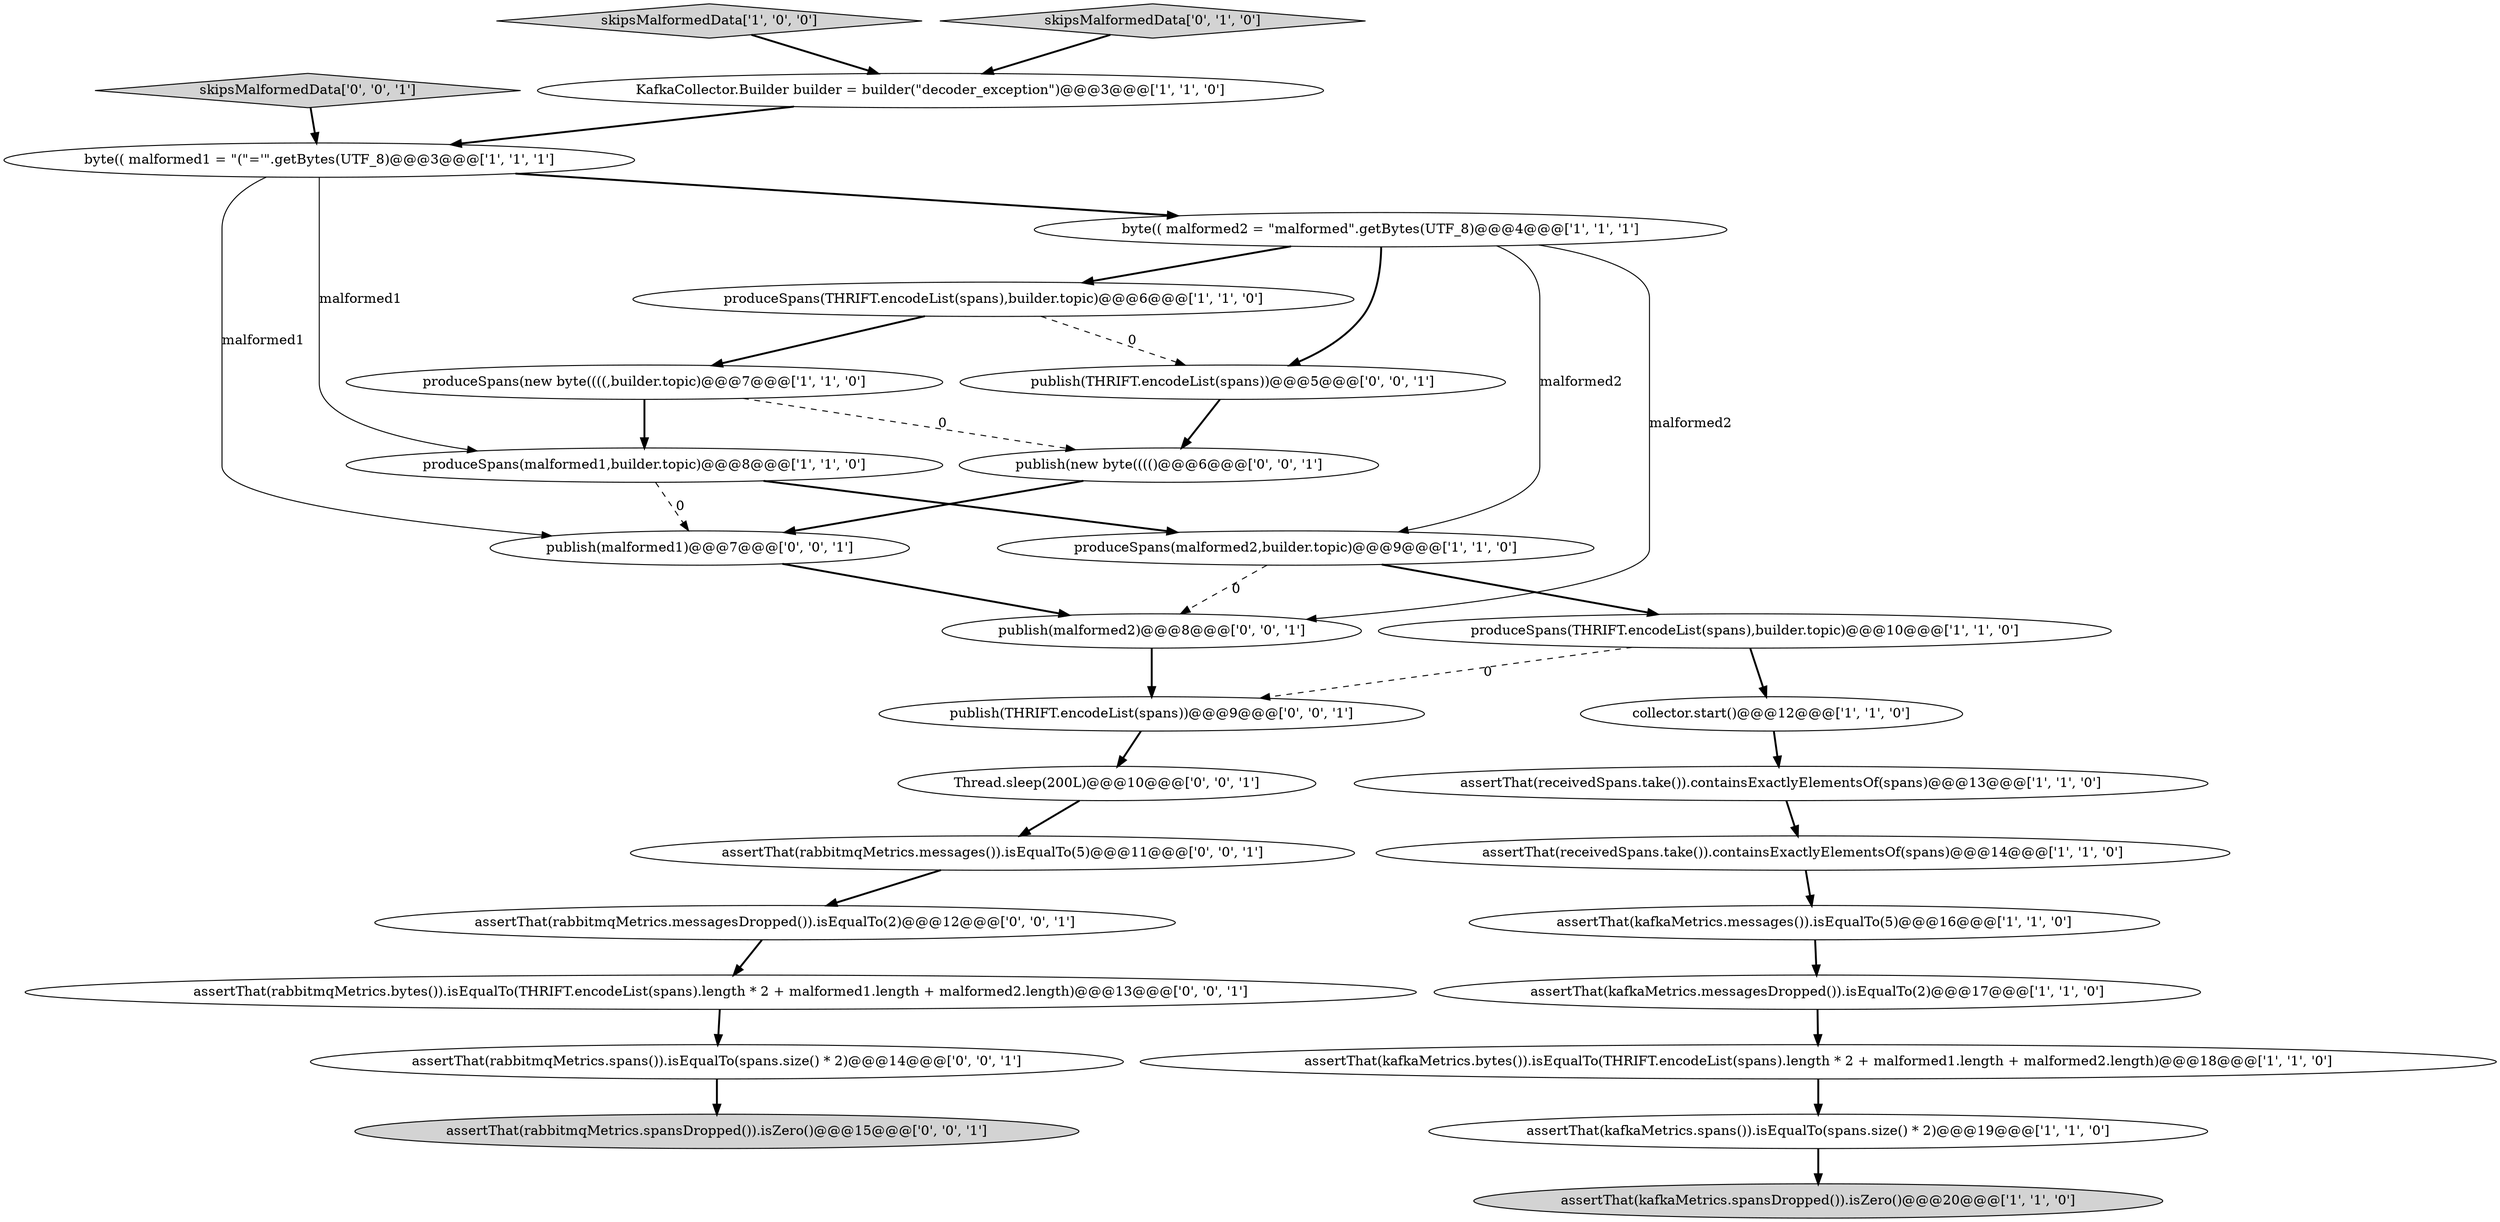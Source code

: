 digraph {
6 [style = filled, label = "byte(( malformed1 = \"(\"='\".getBytes(UTF_8)@@@3@@@['1', '1', '1']", fillcolor = white, shape = ellipse image = "AAA0AAABBB1BBB"];
22 [style = filled, label = "assertThat(rabbitmqMetrics.messagesDropped()).isEqualTo(2)@@@12@@@['0', '0', '1']", fillcolor = white, shape = ellipse image = "AAA0AAABBB3BBB"];
27 [style = filled, label = "assertThat(rabbitmqMetrics.bytes()).isEqualTo(THRIFT.encodeList(spans).length * 2 + malformed1.length + malformed2.length)@@@13@@@['0', '0', '1']", fillcolor = white, shape = ellipse image = "AAA0AAABBB3BBB"];
24 [style = filled, label = "publish(THRIFT.encodeList(spans))@@@9@@@['0', '0', '1']", fillcolor = white, shape = ellipse image = "AAA0AAABBB3BBB"];
8 [style = filled, label = "assertThat(receivedSpans.take()).containsExactlyElementsOf(spans)@@@14@@@['1', '1', '0']", fillcolor = white, shape = ellipse image = "AAA0AAABBB1BBB"];
11 [style = filled, label = "produceSpans(new byte((((,builder.topic)@@@7@@@['1', '1', '0']", fillcolor = white, shape = ellipse image = "AAA0AAABBB1BBB"];
21 [style = filled, label = "skipsMalformedData['0', '0', '1']", fillcolor = lightgray, shape = diamond image = "AAA0AAABBB3BBB"];
18 [style = filled, label = "publish(malformed2)@@@8@@@['0', '0', '1']", fillcolor = white, shape = ellipse image = "AAA0AAABBB3BBB"];
19 [style = filled, label = "publish(malformed1)@@@7@@@['0', '0', '1']", fillcolor = white, shape = ellipse image = "AAA0AAABBB3BBB"];
10 [style = filled, label = "assertThat(kafkaMetrics.messages()).isEqualTo(5)@@@16@@@['1', '1', '0']", fillcolor = white, shape = ellipse image = "AAA0AAABBB1BBB"];
29 [style = filled, label = "assertThat(rabbitmqMetrics.messages()).isEqualTo(5)@@@11@@@['0', '0', '1']", fillcolor = white, shape = ellipse image = "AAA0AAABBB3BBB"];
5 [style = filled, label = "assertThat(kafkaMetrics.spans()).isEqualTo(spans.size() * 2)@@@19@@@['1', '1', '0']", fillcolor = white, shape = ellipse image = "AAA0AAABBB1BBB"];
9 [style = filled, label = "produceSpans(malformed2,builder.topic)@@@9@@@['1', '1', '0']", fillcolor = white, shape = ellipse image = "AAA0AAABBB1BBB"];
28 [style = filled, label = "assertThat(rabbitmqMetrics.spansDropped()).isZero()@@@15@@@['0', '0', '1']", fillcolor = lightgray, shape = ellipse image = "AAA0AAABBB3BBB"];
14 [style = filled, label = "assertThat(kafkaMetrics.bytes()).isEqualTo(THRIFT.encodeList(spans).length * 2 + malformed1.length + malformed2.length)@@@18@@@['1', '1', '0']", fillcolor = white, shape = ellipse image = "AAA0AAABBB1BBB"];
0 [style = filled, label = "produceSpans(THRIFT.encodeList(spans),builder.topic)@@@6@@@['1', '1', '0']", fillcolor = white, shape = ellipse image = "AAA0AAABBB1BBB"];
25 [style = filled, label = "assertThat(rabbitmqMetrics.spans()).isEqualTo(spans.size() * 2)@@@14@@@['0', '0', '1']", fillcolor = white, shape = ellipse image = "AAA0AAABBB3BBB"];
4 [style = filled, label = "produceSpans(malformed1,builder.topic)@@@8@@@['1', '1', '0']", fillcolor = white, shape = ellipse image = "AAA0AAABBB1BBB"];
16 [style = filled, label = "skipsMalformedData['1', '0', '0']", fillcolor = lightgray, shape = diamond image = "AAA0AAABBB1BBB"];
17 [style = filled, label = "skipsMalformedData['0', '1', '0']", fillcolor = lightgray, shape = diamond image = "AAA0AAABBB2BBB"];
23 [style = filled, label = "Thread.sleep(200L)@@@10@@@['0', '0', '1']", fillcolor = white, shape = ellipse image = "AAA0AAABBB3BBB"];
12 [style = filled, label = "assertThat(kafkaMetrics.messagesDropped()).isEqualTo(2)@@@17@@@['1', '1', '0']", fillcolor = white, shape = ellipse image = "AAA0AAABBB1BBB"];
1 [style = filled, label = "produceSpans(THRIFT.encodeList(spans),builder.topic)@@@10@@@['1', '1', '0']", fillcolor = white, shape = ellipse image = "AAA0AAABBB1BBB"];
26 [style = filled, label = "publish(new byte(((()@@@6@@@['0', '0', '1']", fillcolor = white, shape = ellipse image = "AAA0AAABBB3BBB"];
20 [style = filled, label = "publish(THRIFT.encodeList(spans))@@@5@@@['0', '0', '1']", fillcolor = white, shape = ellipse image = "AAA0AAABBB3BBB"];
2 [style = filled, label = "assertThat(receivedSpans.take()).containsExactlyElementsOf(spans)@@@13@@@['1', '1', '0']", fillcolor = white, shape = ellipse image = "AAA0AAABBB1BBB"];
3 [style = filled, label = "KafkaCollector.Builder builder = builder(\"decoder_exception\")@@@3@@@['1', '1', '0']", fillcolor = white, shape = ellipse image = "AAA0AAABBB1BBB"];
15 [style = filled, label = "byte(( malformed2 = \"malformed\".getBytes(UTF_8)@@@4@@@['1', '1', '1']", fillcolor = white, shape = ellipse image = "AAA0AAABBB1BBB"];
7 [style = filled, label = "collector.start()@@@12@@@['1', '1', '0']", fillcolor = white, shape = ellipse image = "AAA0AAABBB1BBB"];
13 [style = filled, label = "assertThat(kafkaMetrics.spansDropped()).isZero()@@@20@@@['1', '1', '0']", fillcolor = lightgray, shape = ellipse image = "AAA0AAABBB1BBB"];
14->5 [style = bold, label=""];
9->18 [style = dashed, label="0"];
1->24 [style = dashed, label="0"];
11->4 [style = bold, label=""];
27->25 [style = bold, label=""];
11->26 [style = dashed, label="0"];
24->23 [style = bold, label=""];
6->15 [style = bold, label=""];
18->24 [style = bold, label=""];
12->14 [style = bold, label=""];
22->27 [style = bold, label=""];
15->18 [style = solid, label="malformed2"];
17->3 [style = bold, label=""];
0->11 [style = bold, label=""];
0->20 [style = dashed, label="0"];
5->13 [style = bold, label=""];
2->8 [style = bold, label=""];
3->6 [style = bold, label=""];
10->12 [style = bold, label=""];
26->19 [style = bold, label=""];
25->28 [style = bold, label=""];
15->0 [style = bold, label=""];
16->3 [style = bold, label=""];
4->9 [style = bold, label=""];
6->19 [style = solid, label="malformed1"];
15->20 [style = bold, label=""];
29->22 [style = bold, label=""];
1->7 [style = bold, label=""];
4->19 [style = dashed, label="0"];
20->26 [style = bold, label=""];
9->1 [style = bold, label=""];
19->18 [style = bold, label=""];
21->6 [style = bold, label=""];
6->4 [style = solid, label="malformed1"];
8->10 [style = bold, label=""];
15->9 [style = solid, label="malformed2"];
23->29 [style = bold, label=""];
7->2 [style = bold, label=""];
}
